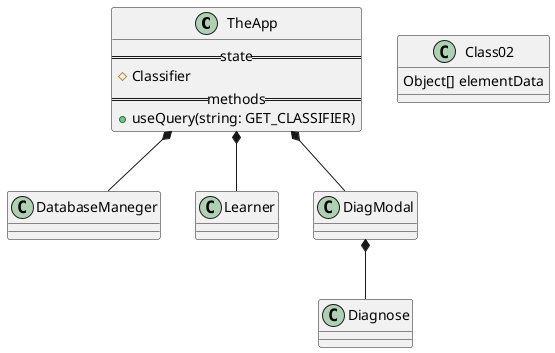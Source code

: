 @startuml deneme
class TheApp{
    ==state==
    # Classifier
    ==methods==
    + useQuery(string: GET_CLASSIFIER)
}
TheApp *-- DatabaseManeger
TheApp *-- Learner
TheApp *-- DiagModal
DiagModal *-- Diagnose
Class02 : Object[] elementData
@enduml

